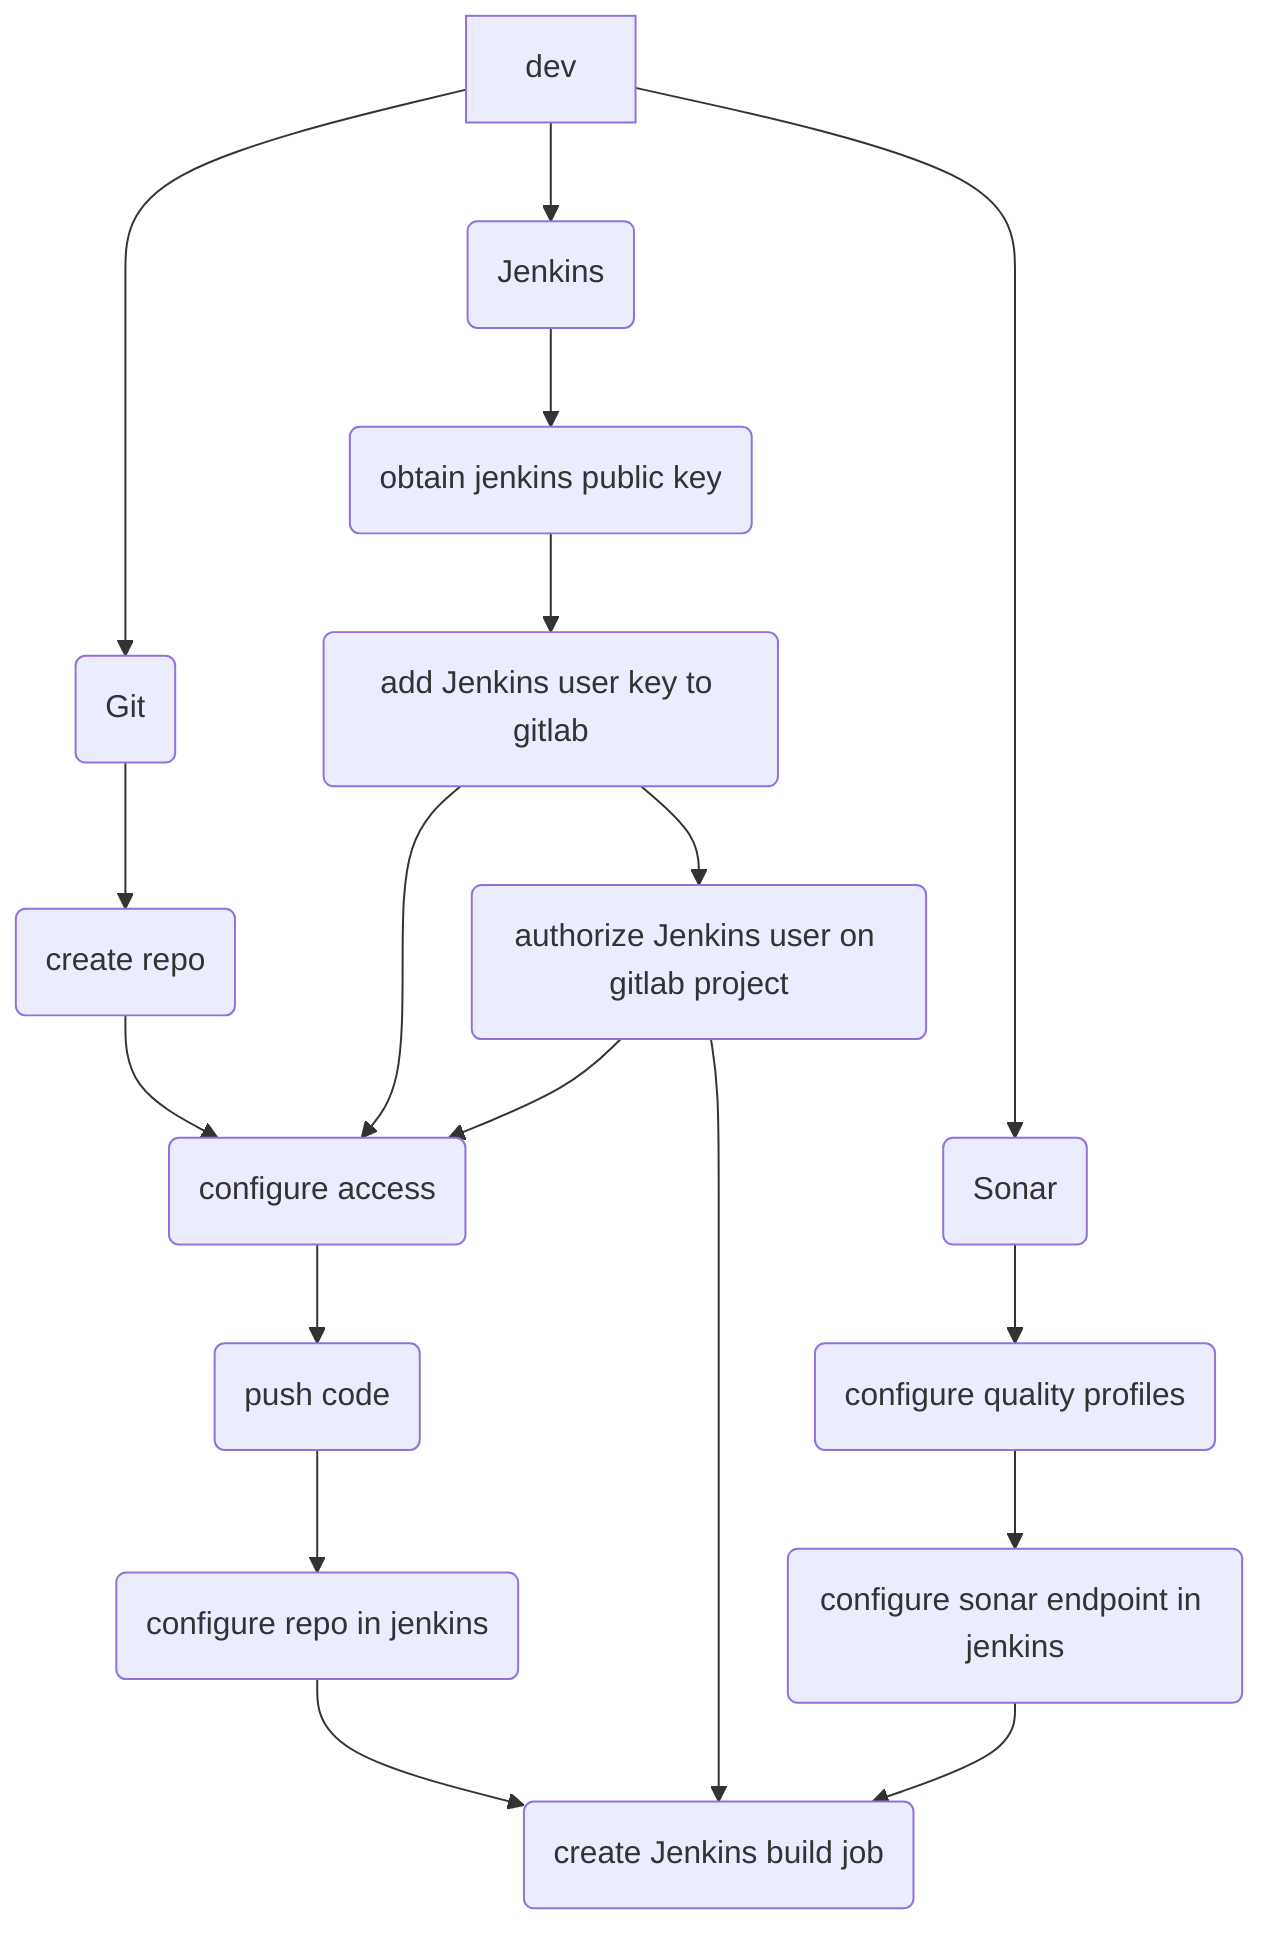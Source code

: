 graph TD

dev-->g(Git)
g-->g1(create repo)
g1-->g2(configure access)
g2-->g3(push code)
g3-->g4(configure repo in jenkins)
g4-->j4



dev-->j(Jenkins)
j-->j1(obtain jenkins public key)
j1-->j2(add Jenkins user key to gitlab)
j2-->g2
j2-->j3(authorize Jenkins user on gitlab project)
j3-->g2
j3-->j4(create Jenkins build job)

dev-->s(Sonar)
s-->s1(configure quality profiles)
s1-->s2(configure sonar endpoint in jenkins)
s2-->j4